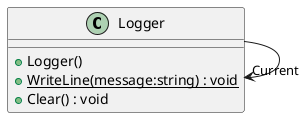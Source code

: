 @startuml
class Logger {
    + Logger()
    + {static} WriteLine(message:string) : void
    + Clear() : void
}
Logger --> "Current" Logger
@enduml
